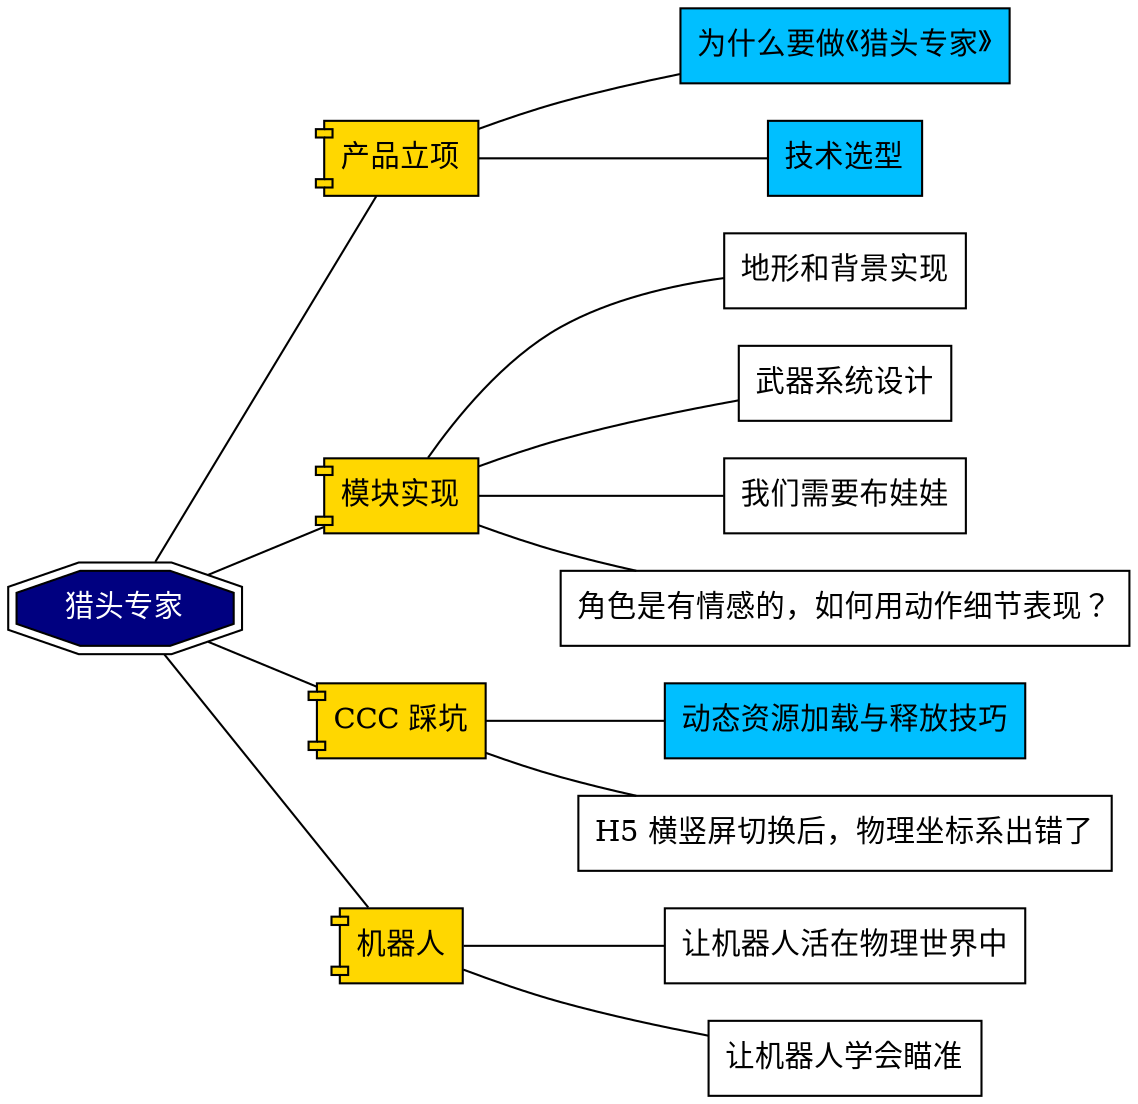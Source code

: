 graph {
    graph[rankdir="LR"]
    node[shape=rect]

    name[label=猎头专家,shape=doubleoctagon,style=filled,fillcolor=navy,fontcolor=white]

    {
        node[shape=component,style=filled,fillcolor=gold]
        product[label=产品立项]
        module[label=模块实现]
        ccc[label="CCC 踩坑"]
        robot[label=机器人]
    }

    name -- product
    name -- ccc
    name -- module
    name -- robot

    {
        node[shape=rect,style=filled,fillcolor=white]
        product -- {
            node[fillcolor=deepskyblue]
            为什么要做《猎头专家》
            技术选型
        }
        module -- {
            地形和背景实现
            武器系统设计
            我们需要布娃娃
            角色是有情感的，如何用动作细节表现？
        }
        robot -- {
            让机器人活在物理世界中
            让机器人学会瞄准
        }
        ccc -- {
            动态资源加载与释放技巧[fillcolor=deepskyblue,url="https://zengrong.net"]
            "H5 横竖屏切换后，物理坐标系出错了"
        }
    }
}